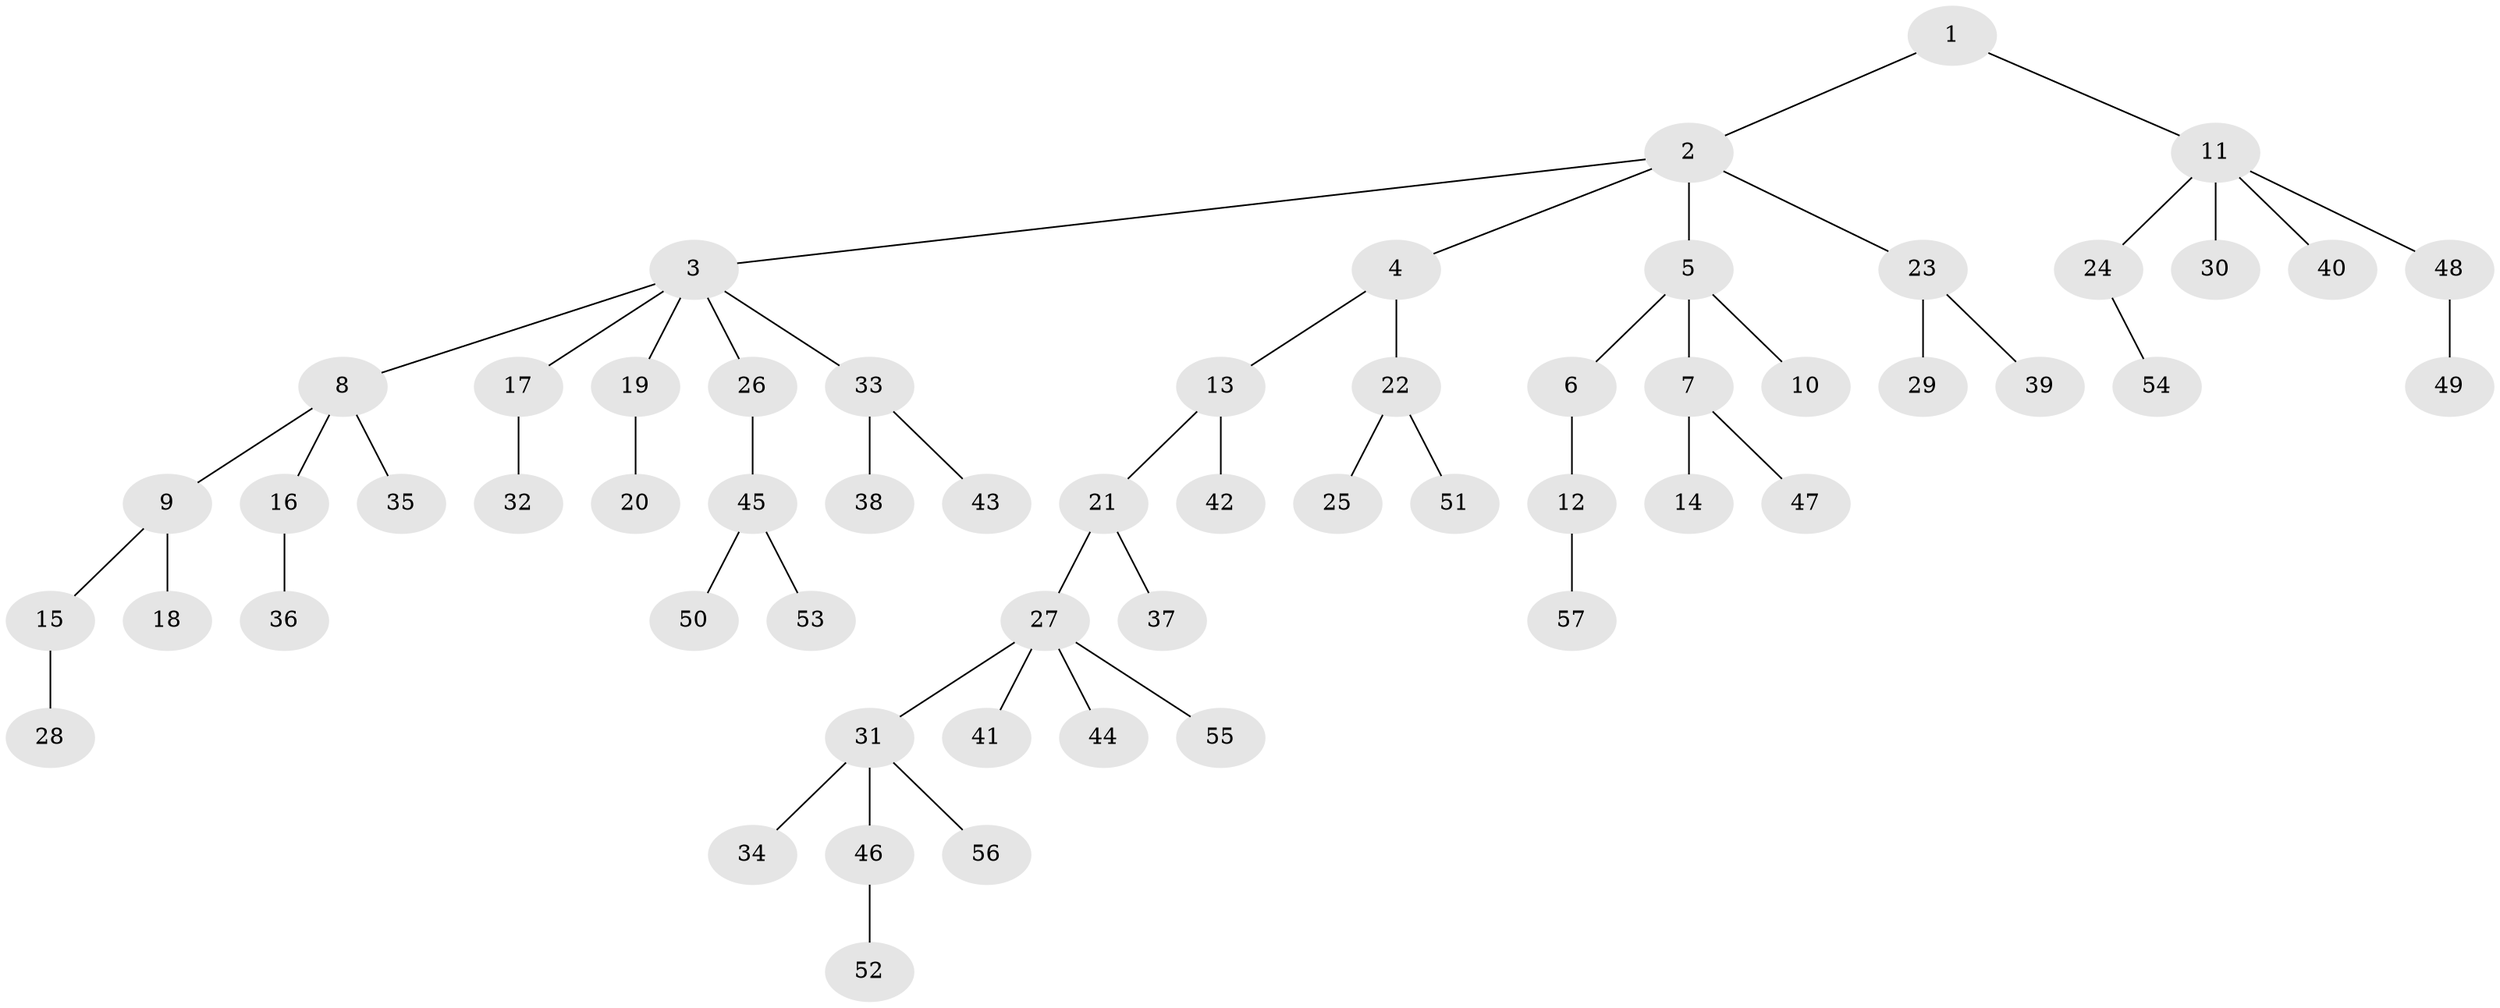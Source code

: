 // coarse degree distribution, {2: 0.25, 6: 0.05555555555555555, 3: 0.05555555555555555, 5: 0.05555555555555555, 1: 0.5555555555555556, 4: 0.027777777777777776}
// Generated by graph-tools (version 1.1) at 2025/52/02/27/25 19:52:12]
// undirected, 57 vertices, 56 edges
graph export_dot {
graph [start="1"]
  node [color=gray90,style=filled];
  1;
  2;
  3;
  4;
  5;
  6;
  7;
  8;
  9;
  10;
  11;
  12;
  13;
  14;
  15;
  16;
  17;
  18;
  19;
  20;
  21;
  22;
  23;
  24;
  25;
  26;
  27;
  28;
  29;
  30;
  31;
  32;
  33;
  34;
  35;
  36;
  37;
  38;
  39;
  40;
  41;
  42;
  43;
  44;
  45;
  46;
  47;
  48;
  49;
  50;
  51;
  52;
  53;
  54;
  55;
  56;
  57;
  1 -- 2;
  1 -- 11;
  2 -- 3;
  2 -- 4;
  2 -- 5;
  2 -- 23;
  3 -- 8;
  3 -- 17;
  3 -- 19;
  3 -- 26;
  3 -- 33;
  4 -- 13;
  4 -- 22;
  5 -- 6;
  5 -- 7;
  5 -- 10;
  6 -- 12;
  7 -- 14;
  7 -- 47;
  8 -- 9;
  8 -- 16;
  8 -- 35;
  9 -- 15;
  9 -- 18;
  11 -- 24;
  11 -- 30;
  11 -- 40;
  11 -- 48;
  12 -- 57;
  13 -- 21;
  13 -- 42;
  15 -- 28;
  16 -- 36;
  17 -- 32;
  19 -- 20;
  21 -- 27;
  21 -- 37;
  22 -- 25;
  22 -- 51;
  23 -- 29;
  23 -- 39;
  24 -- 54;
  26 -- 45;
  27 -- 31;
  27 -- 41;
  27 -- 44;
  27 -- 55;
  31 -- 34;
  31 -- 46;
  31 -- 56;
  33 -- 38;
  33 -- 43;
  45 -- 50;
  45 -- 53;
  46 -- 52;
  48 -- 49;
}
